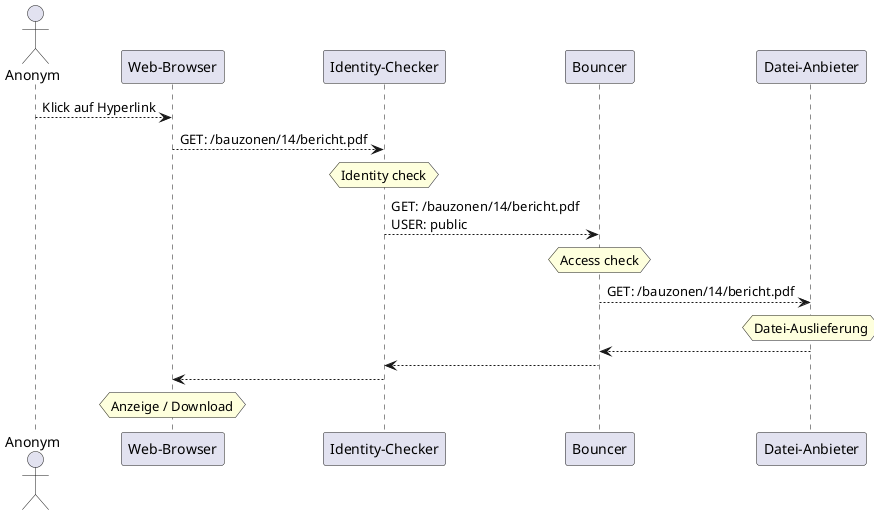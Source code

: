 @startuml

actor "Anonym" as user
participant "Web-Browser" as client
participant "Identity-Checker" as ident
participant "Bouncer" as bouncer
participant "Datei-Anbieter" as file

user --> client : Klick auf Hyperlink
client --> ident : GET: /bauzonen/14/bericht.pdf
hnote over ident: Identity check
ident --> bouncer : GET: /bauzonen/14/bericht.pdf \nUSER: public
hnote over bouncer: Access check
bouncer --> file : GET: /bauzonen/14/bericht.pdf
hnote over file: Datei-Auslieferung
file --> bouncer
bouncer --> ident
ident --> client
hnote over client: Anzeige / Download

@enduml